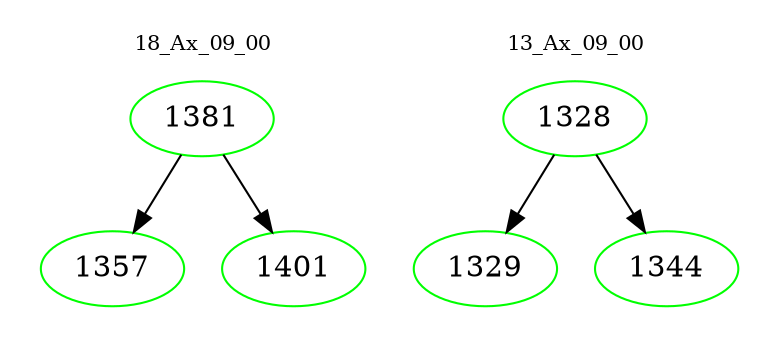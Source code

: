 digraph{
subgraph cluster_0 {
color = white
label = "18_Ax_09_00";
fontsize=10;
T0_1381 [label="1381", color="green"]
T0_1381 -> T0_1357 [color="black"]
T0_1357 [label="1357", color="green"]
T0_1381 -> T0_1401 [color="black"]
T0_1401 [label="1401", color="green"]
}
subgraph cluster_1 {
color = white
label = "13_Ax_09_00";
fontsize=10;
T1_1328 [label="1328", color="green"]
T1_1328 -> T1_1329 [color="black"]
T1_1329 [label="1329", color="green"]
T1_1328 -> T1_1344 [color="black"]
T1_1344 [label="1344", color="green"]
}
}
